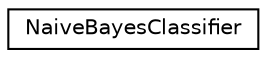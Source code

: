 digraph "Graphical Class Hierarchy"
{
 // LATEX_PDF_SIZE
  edge [fontname="Helvetica",fontsize="10",labelfontname="Helvetica",labelfontsize="10"];
  node [fontname="Helvetica",fontsize="10",shape=record];
  rankdir="LR";
  Node0 [label="NaiveBayesClassifier",height=0.2,width=0.4,color="black", fillcolor="white", style="filled",URL="$classNaiveBayesClassifier.html",tooltip=" "];
}
